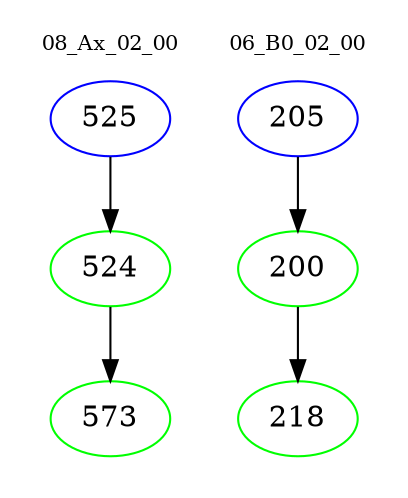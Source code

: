 digraph{
subgraph cluster_0 {
color = white
label = "08_Ax_02_00";
fontsize=10;
T0_525 [label="525", color="blue"]
T0_525 -> T0_524 [color="black"]
T0_524 [label="524", color="green"]
T0_524 -> T0_573 [color="black"]
T0_573 [label="573", color="green"]
}
subgraph cluster_1 {
color = white
label = "06_B0_02_00";
fontsize=10;
T1_205 [label="205", color="blue"]
T1_205 -> T1_200 [color="black"]
T1_200 [label="200", color="green"]
T1_200 -> T1_218 [color="black"]
T1_218 [label="218", color="green"]
}
}
